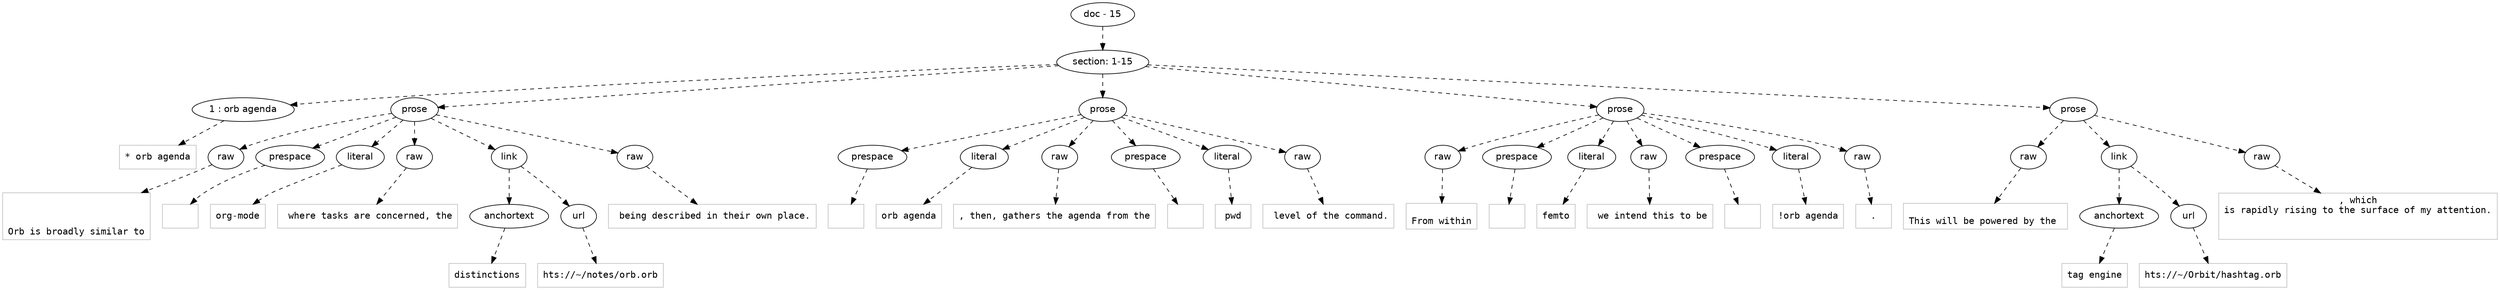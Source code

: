digraph lpegNode {

node [fontname=Helvetica]
edge [style=dashed]

doc_0 [label="doc - 15"]


doc_0 -> { section_1}
{rank=same; section_1}

section_1 [label="section: 1-15"]


// END RANK doc_0

section_1 -> { header_2 prose_3 prose_4 prose_5 prose_6}
{rank=same; header_2 prose_3 prose_4 prose_5 prose_6}

header_2 [label="1 : orb agenda"]

prose_3 [label="prose"]

prose_4 [label="prose"]

prose_5 [label="prose"]

prose_6 [label="prose"]


// END RANK section_1

header_2 -> leaf_7
leaf_7  [color=Gray,shape=rectangle,fontname=Inconsolata,label="* orb agenda"]
// END RANK header_2

prose_3 -> { raw_8 prespace_9 literal_10 raw_11 link_12 raw_13}
{rank=same; raw_8 prespace_9 literal_10 raw_11 link_12 raw_13}

raw_8 [label="raw"]

prespace_9 [label="prespace"]

literal_10 [label="literal"]

raw_11 [label="raw"]

link_12 [label="link"]

raw_13 [label="raw"]


// END RANK prose_3

raw_8 -> leaf_14
leaf_14  [color=Gray,shape=rectangle,fontname=Inconsolata,label="


Orb is broadly similar to"]
// END RANK raw_8

prespace_9 -> leaf_15
leaf_15  [color=Gray,shape=rectangle,fontname=Inconsolata,label=" "]
// END RANK prespace_9

literal_10 -> leaf_16
leaf_16  [color=Gray,shape=rectangle,fontname=Inconsolata,label="org-mode"]
// END RANK literal_10

raw_11 -> leaf_17
leaf_17  [color=Gray,shape=rectangle,fontname=Inconsolata,label=" where tasks are concerned, the"]
// END RANK raw_11

link_12 -> { anchortext_18 url_19}
{rank=same; anchortext_18 url_19}

anchortext_18 [label="anchortext"]

url_19 [label="url"]


// END RANK link_12

anchortext_18 -> leaf_20
leaf_20  [color=Gray,shape=rectangle,fontname=Inconsolata,label="distinctions"]
// END RANK anchortext_18

url_19 -> leaf_21
leaf_21  [color=Gray,shape=rectangle,fontname=Inconsolata,label="hts://~/notes/orb.orb"]
// END RANK url_19

raw_13 -> leaf_22
leaf_22  [color=Gray,shape=rectangle,fontname=Inconsolata,label=" being described in their own place.
"]
// END RANK raw_13

prose_4 -> { prespace_23 literal_24 raw_25 prespace_26 literal_27 raw_28}
{rank=same; prespace_23 literal_24 raw_25 prespace_26 literal_27 raw_28}

prespace_23 [label="prespace"]

literal_24 [label="literal"]

raw_25 [label="raw"]

prespace_26 [label="prespace"]

literal_27 [label="literal"]

raw_28 [label="raw"]


// END RANK prose_4

prespace_23 -> leaf_29
leaf_29  [color=Gray,shape=rectangle,fontname=Inconsolata,label=""]
// END RANK prespace_23

literal_24 -> leaf_30
leaf_30  [color=Gray,shape=rectangle,fontname=Inconsolata,label="orb agenda"]
// END RANK literal_24

raw_25 -> leaf_31
leaf_31  [color=Gray,shape=rectangle,fontname=Inconsolata,label=", then, gathers the agenda from the"]
// END RANK raw_25

prespace_26 -> leaf_32
leaf_32  [color=Gray,shape=rectangle,fontname=Inconsolata,label=" "]
// END RANK prespace_26

literal_27 -> leaf_33
leaf_33  [color=Gray,shape=rectangle,fontname=Inconsolata,label="pwd"]
// END RANK literal_27

raw_28 -> leaf_34
leaf_34  [color=Gray,shape=rectangle,fontname=Inconsolata,label=" level of the command.
"]
// END RANK raw_28

prose_5 -> { raw_35 prespace_36 literal_37 raw_38 prespace_39 literal_40 raw_41}
{rank=same; raw_35 prespace_36 literal_37 raw_38 prespace_39 literal_40 raw_41}

raw_35 [label="raw"]

prespace_36 [label="prespace"]

literal_37 [label="literal"]

raw_38 [label="raw"]

prespace_39 [label="prespace"]

literal_40 [label="literal"]

raw_41 [label="raw"]


// END RANK prose_5

raw_35 -> leaf_42
leaf_42  [color=Gray,shape=rectangle,fontname=Inconsolata,label="
From within"]
// END RANK raw_35

prespace_36 -> leaf_43
leaf_43  [color=Gray,shape=rectangle,fontname=Inconsolata,label=" "]
// END RANK prespace_36

literal_37 -> leaf_44
leaf_44  [color=Gray,shape=rectangle,fontname=Inconsolata,label="femto"]
// END RANK literal_37

raw_38 -> leaf_45
leaf_45  [color=Gray,shape=rectangle,fontname=Inconsolata,label=" we intend this to be"]
// END RANK raw_38

prespace_39 -> leaf_46
leaf_46  [color=Gray,shape=rectangle,fontname=Inconsolata,label=" "]
// END RANK prespace_39

literal_40 -> leaf_47
leaf_47  [color=Gray,shape=rectangle,fontname=Inconsolata,label="!orb agenda"]
// END RANK literal_40

raw_41 -> leaf_48
leaf_48  [color=Gray,shape=rectangle,fontname=Inconsolata,label=".
"]
// END RANK raw_41

prose_6 -> { raw_49 link_50 raw_51}
{rank=same; raw_49 link_50 raw_51}

raw_49 [label="raw"]

link_50 [label="link"]

raw_51 [label="raw"]


// END RANK prose_6

raw_49 -> leaf_52
leaf_52  [color=Gray,shape=rectangle,fontname=Inconsolata,label="
This will be powered by the "]
// END RANK raw_49

link_50 -> { anchortext_53 url_54}
{rank=same; anchortext_53 url_54}

anchortext_53 [label="anchortext"]

url_54 [label="url"]


// END RANK link_50

anchortext_53 -> leaf_55
leaf_55  [color=Gray,shape=rectangle,fontname=Inconsolata,label="tag engine"]
// END RANK anchortext_53

url_54 -> leaf_56
leaf_56  [color=Gray,shape=rectangle,fontname=Inconsolata,label="hts://~/Orbit/hashtag.orb"]
// END RANK url_54

raw_51 -> leaf_57
leaf_57  [color=Gray,shape=rectangle,fontname=Inconsolata,label=", which
is rapidly rising to the surface of my attention.


"]
// END RANK raw_51


}
